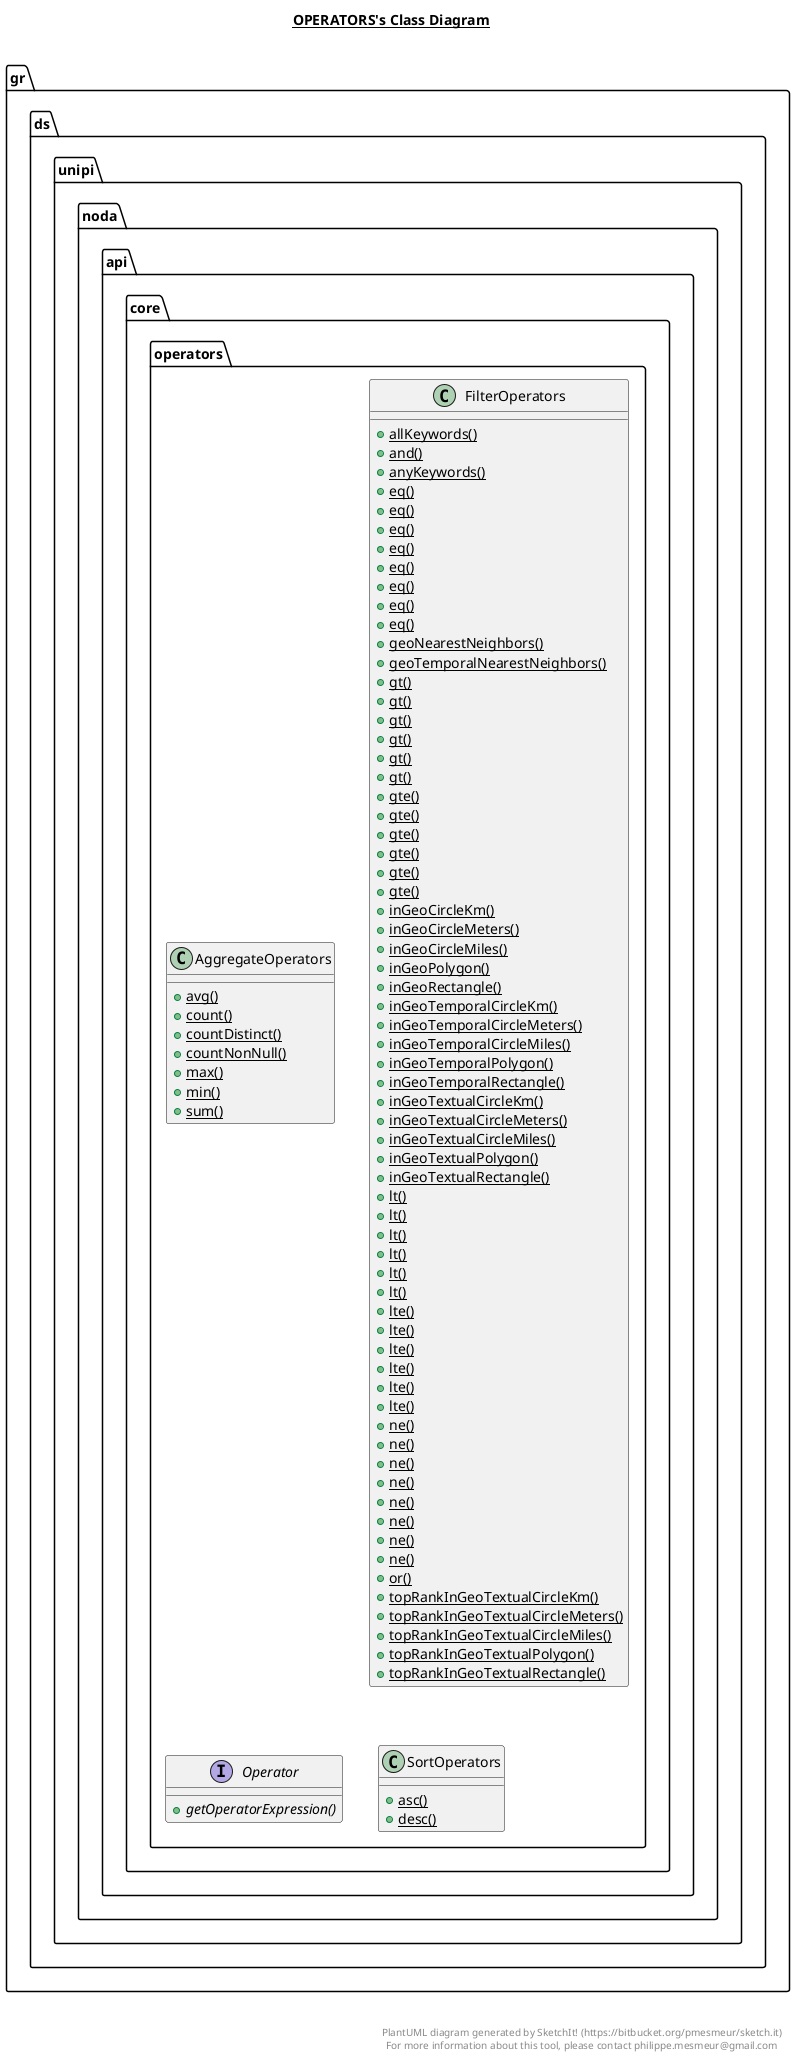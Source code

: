 @startuml

title __OPERATORS's Class Diagram__\n

  namespace gr.ds.unipi.noda.api.core.operators {
    class gr.ds.unipi.noda.api.core.operators.AggregateOperators {
        {static} + avg()
        {static} + count()
        {static} + countDistinct()
        {static} + countNonNull()
        {static} + max()
        {static} + min()
        {static} + sum()
    }
  }
  

  namespace gr.ds.unipi.noda.api.core.operators {
    class gr.ds.unipi.noda.api.core.operators.FilterOperators {
        {static} + allKeywords()
        {static} + and()
        {static} + anyKeywords()
        {static} + eq()
        {static} + eq()
        {static} + eq()
        {static} + eq()
        {static} + eq()
        {static} + eq()
        {static} + eq()
        {static} + eq()
        {static} + geoNearestNeighbors()
        {static} + geoTemporalNearestNeighbors()
        {static} + gt()
        {static} + gt()
        {static} + gt()
        {static} + gt()
        {static} + gt()
        {static} + gt()
        {static} + gte()
        {static} + gte()
        {static} + gte()
        {static} + gte()
        {static} + gte()
        {static} + gte()
        {static} + inGeoCircleKm()
        {static} + inGeoCircleMeters()
        {static} + inGeoCircleMiles()
        {static} + inGeoPolygon()
        {static} + inGeoRectangle()
        {static} + inGeoTemporalCircleKm()
        {static} + inGeoTemporalCircleMeters()
        {static} + inGeoTemporalCircleMiles()
        {static} + inGeoTemporalPolygon()
        {static} + inGeoTemporalRectangle()
        {static} + inGeoTextualCircleKm()
        {static} + inGeoTextualCircleMeters()
        {static} + inGeoTextualCircleMiles()
        {static} + inGeoTextualPolygon()
        {static} + inGeoTextualRectangle()
        {static} + lt()
        {static} + lt()
        {static} + lt()
        {static} + lt()
        {static} + lt()
        {static} + lt()
        {static} + lte()
        {static} + lte()
        {static} + lte()
        {static} + lte()
        {static} + lte()
        {static} + lte()
        {static} + ne()
        {static} + ne()
        {static} + ne()
        {static} + ne()
        {static} + ne()
        {static} + ne()
        {static} + ne()
        {static} + ne()
        {static} + or()
        {static} + topRankInGeoTextualCircleKm()
        {static} + topRankInGeoTextualCircleMeters()
        {static} + topRankInGeoTextualCircleMiles()
        {static} + topRankInGeoTextualPolygon()
        {static} + topRankInGeoTextualRectangle()
    }
  }
  

  namespace gr.ds.unipi.noda.api.core.operators {
    interface gr.ds.unipi.noda.api.core.operators.Operator {
        {abstract} + getOperatorExpression()
    }
  }
  

  namespace gr.ds.unipi.noda.api.core.operators {
    class gr.ds.unipi.noda.api.core.operators.SortOperators {
        {static} + asc()
        {static} + desc()
    }
  }
  



right footer


PlantUML diagram generated by SketchIt! (https://bitbucket.org/pmesmeur/sketch.it)
For more information about this tool, please contact philippe.mesmeur@gmail.com
endfooter

@enduml

